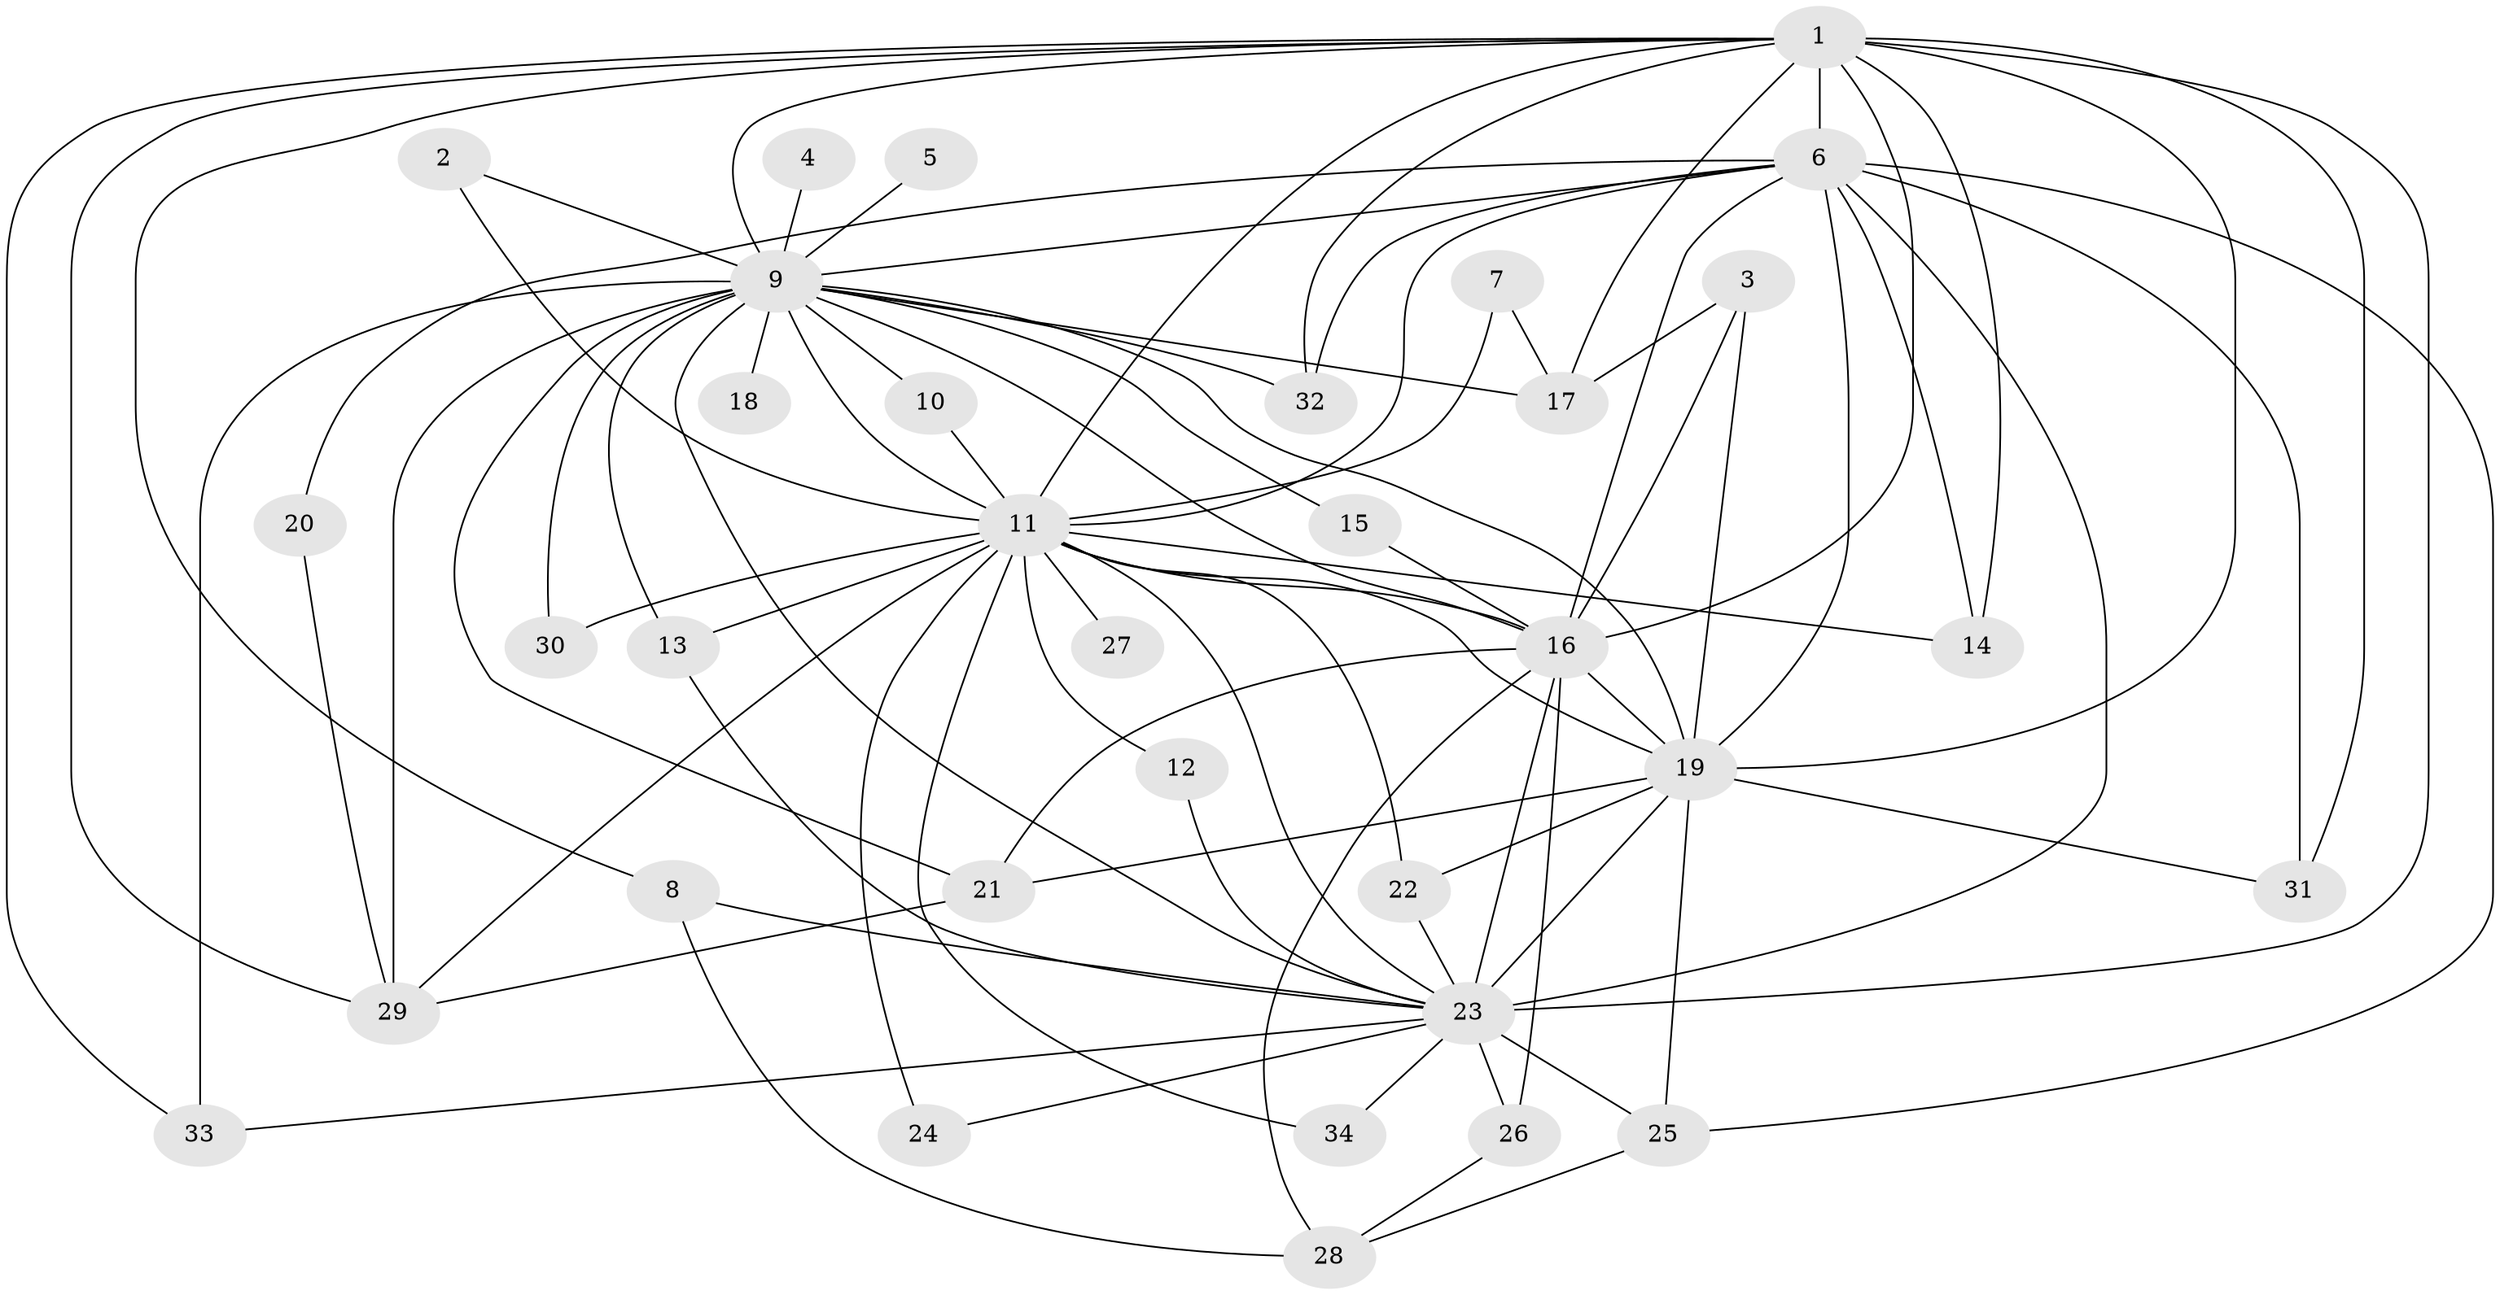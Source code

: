 // original degree distribution, {11: 0.029850746268656716, 19: 0.014925373134328358, 20: 0.014925373134328358, 13: 0.014925373134328358, 15: 0.029850746268656716, 25: 0.014925373134328358, 16: 0.014925373134328358, 32: 0.014925373134328358, 2: 0.5671641791044776, 3: 0.208955223880597, 5: 0.014925373134328358, 4: 0.04477611940298507, 6: 0.014925373134328358}
// Generated by graph-tools (version 1.1) at 2025/01/03/09/25 03:01:17]
// undirected, 34 vertices, 84 edges
graph export_dot {
graph [start="1"]
  node [color=gray90,style=filled];
  1;
  2;
  3;
  4;
  5;
  6;
  7;
  8;
  9;
  10;
  11;
  12;
  13;
  14;
  15;
  16;
  17;
  18;
  19;
  20;
  21;
  22;
  23;
  24;
  25;
  26;
  27;
  28;
  29;
  30;
  31;
  32;
  33;
  34;
  1 -- 6 [weight=4.0];
  1 -- 8 [weight=1.0];
  1 -- 9 [weight=4.0];
  1 -- 11 [weight=5.0];
  1 -- 14 [weight=1.0];
  1 -- 16 [weight=5.0];
  1 -- 17 [weight=3.0];
  1 -- 19 [weight=6.0];
  1 -- 23 [weight=5.0];
  1 -- 29 [weight=1.0];
  1 -- 31 [weight=1.0];
  1 -- 32 [weight=1.0];
  1 -- 33 [weight=1.0];
  2 -- 9 [weight=1.0];
  2 -- 11 [weight=1.0];
  3 -- 16 [weight=1.0];
  3 -- 17 [weight=1.0];
  3 -- 19 [weight=1.0];
  4 -- 9 [weight=1.0];
  5 -- 9 [weight=2.0];
  6 -- 9 [weight=2.0];
  6 -- 11 [weight=1.0];
  6 -- 14 [weight=1.0];
  6 -- 16 [weight=1.0];
  6 -- 19 [weight=1.0];
  6 -- 20 [weight=1.0];
  6 -- 23 [weight=1.0];
  6 -- 25 [weight=1.0];
  6 -- 31 [weight=1.0];
  6 -- 32 [weight=1.0];
  7 -- 11 [weight=1.0];
  7 -- 17 [weight=1.0];
  8 -- 23 [weight=1.0];
  8 -- 28 [weight=1.0];
  9 -- 10 [weight=1.0];
  9 -- 11 [weight=2.0];
  9 -- 13 [weight=1.0];
  9 -- 15 [weight=1.0];
  9 -- 16 [weight=1.0];
  9 -- 17 [weight=1.0];
  9 -- 18 [weight=1.0];
  9 -- 19 [weight=2.0];
  9 -- 21 [weight=2.0];
  9 -- 23 [weight=1.0];
  9 -- 29 [weight=2.0];
  9 -- 30 [weight=1.0];
  9 -- 32 [weight=1.0];
  9 -- 33 [weight=1.0];
  10 -- 11 [weight=1.0];
  11 -- 12 [weight=1.0];
  11 -- 13 [weight=1.0];
  11 -- 14 [weight=1.0];
  11 -- 16 [weight=1.0];
  11 -- 19 [weight=2.0];
  11 -- 22 [weight=1.0];
  11 -- 23 [weight=1.0];
  11 -- 24 [weight=1.0];
  11 -- 27 [weight=1.0];
  11 -- 29 [weight=1.0];
  11 -- 30 [weight=1.0];
  11 -- 34 [weight=1.0];
  12 -- 23 [weight=1.0];
  13 -- 23 [weight=1.0];
  15 -- 16 [weight=1.0];
  16 -- 19 [weight=1.0];
  16 -- 21 [weight=1.0];
  16 -- 23 [weight=1.0];
  16 -- 26 [weight=2.0];
  16 -- 28 [weight=1.0];
  19 -- 21 [weight=1.0];
  19 -- 22 [weight=1.0];
  19 -- 23 [weight=2.0];
  19 -- 25 [weight=1.0];
  19 -- 31 [weight=1.0];
  20 -- 29 [weight=1.0];
  21 -- 29 [weight=1.0];
  22 -- 23 [weight=1.0];
  23 -- 24 [weight=1.0];
  23 -- 25 [weight=1.0];
  23 -- 26 [weight=1.0];
  23 -- 33 [weight=1.0];
  23 -- 34 [weight=1.0];
  25 -- 28 [weight=1.0];
  26 -- 28 [weight=1.0];
}
